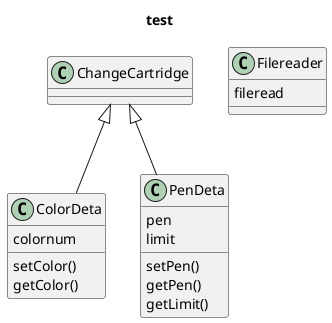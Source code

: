 @startuml
title test
ChangeCartridge <|-- ColorDeta
ChangeCartridge <|-- PenDeta

class PenDeta{
    pen
    limit

    setPen()
    getPen()
    getLimit()
}

class ColorDeta{
    colornum

    setColor()
    getColor()
}

class ChangeCartridge{


}

class Filereader{
    fileread
}

@enduml